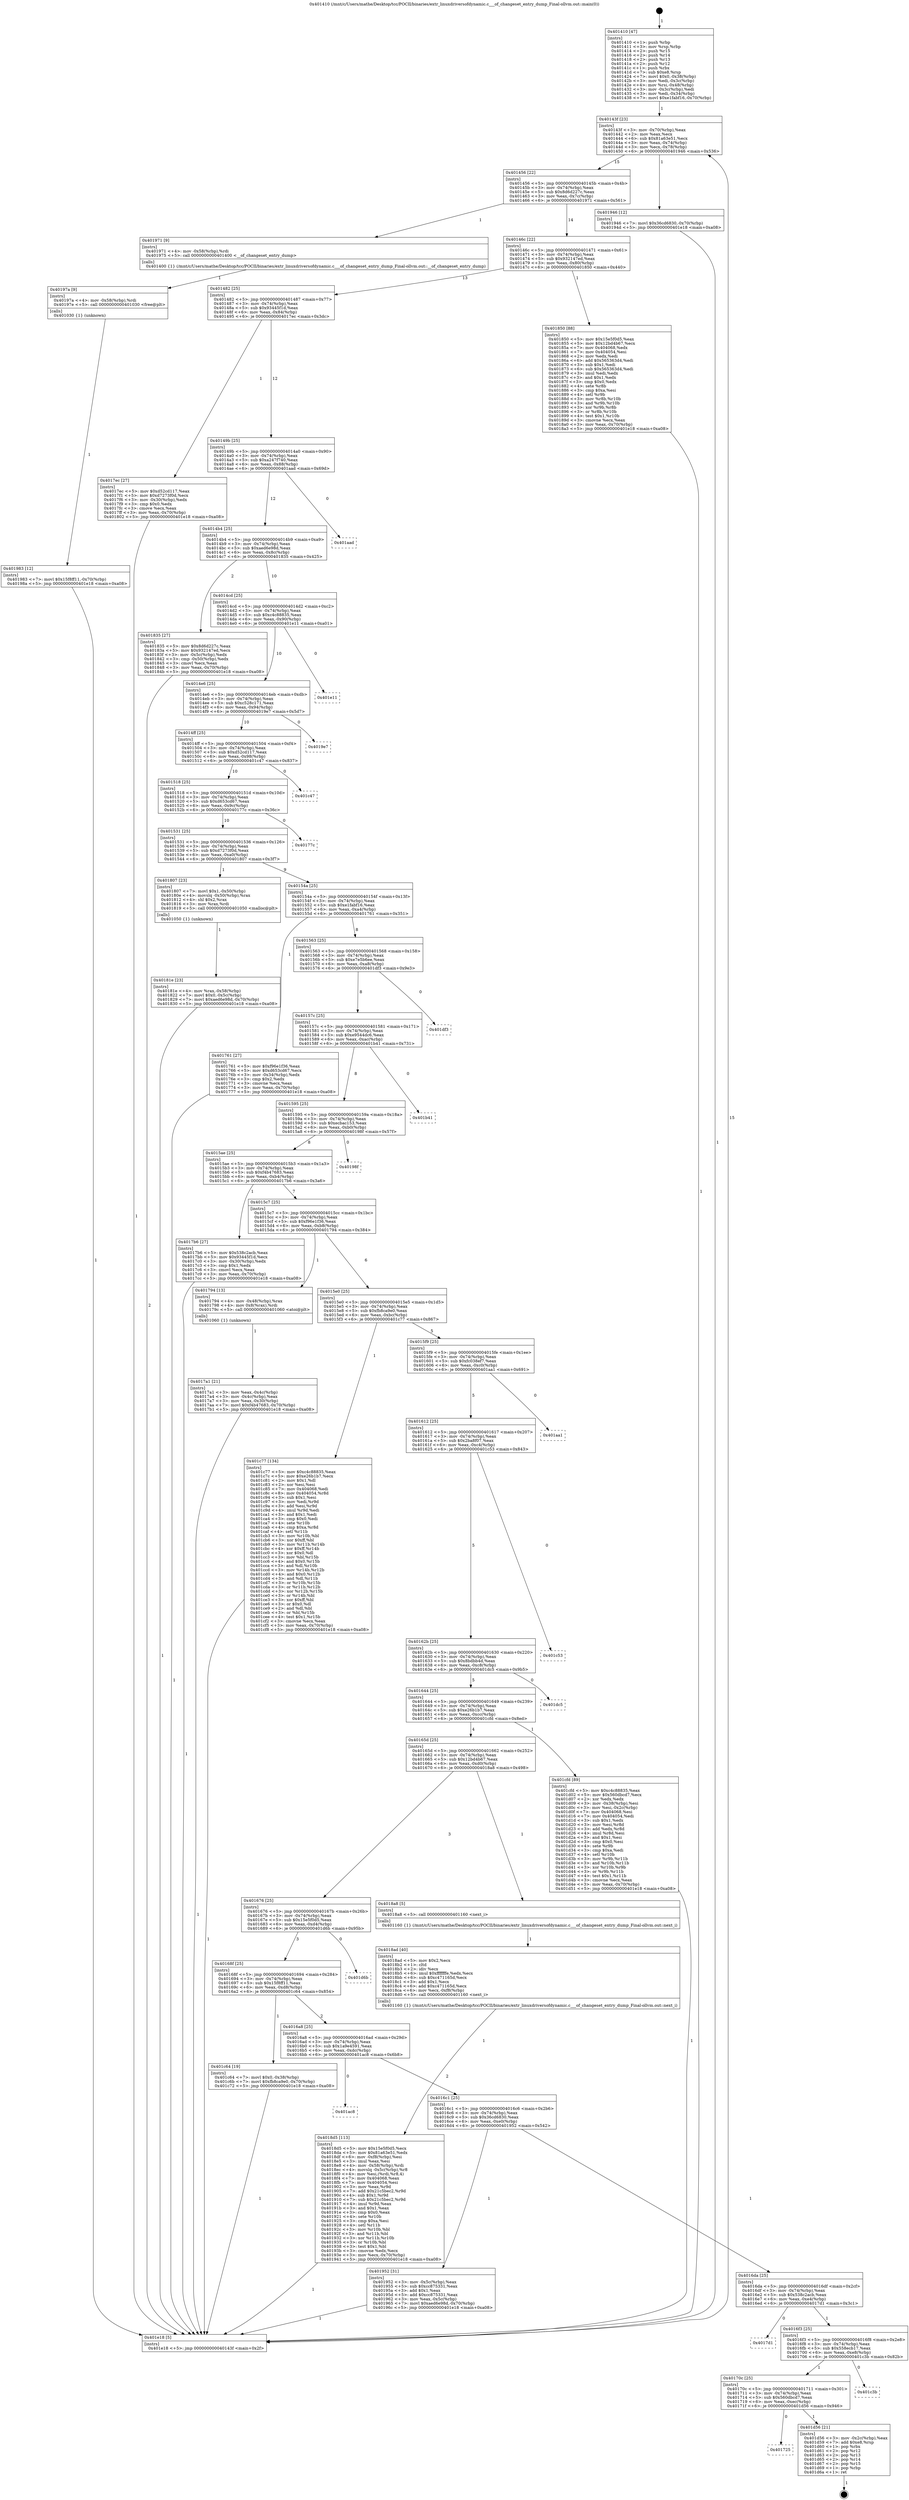 digraph "0x401410" {
  label = "0x401410 (/mnt/c/Users/mathe/Desktop/tcc/POCII/binaries/extr_linuxdriversofdynamic.c___of_changeset_entry_dump_Final-ollvm.out::main(0))"
  labelloc = "t"
  node[shape=record]

  Entry [label="",width=0.3,height=0.3,shape=circle,fillcolor=black,style=filled]
  "0x40143f" [label="{
     0x40143f [23]\l
     | [instrs]\l
     &nbsp;&nbsp;0x40143f \<+3\>: mov -0x70(%rbp),%eax\l
     &nbsp;&nbsp;0x401442 \<+2\>: mov %eax,%ecx\l
     &nbsp;&nbsp;0x401444 \<+6\>: sub $0x81a63e51,%ecx\l
     &nbsp;&nbsp;0x40144a \<+3\>: mov %eax,-0x74(%rbp)\l
     &nbsp;&nbsp;0x40144d \<+3\>: mov %ecx,-0x78(%rbp)\l
     &nbsp;&nbsp;0x401450 \<+6\>: je 0000000000401946 \<main+0x536\>\l
  }"]
  "0x401946" [label="{
     0x401946 [12]\l
     | [instrs]\l
     &nbsp;&nbsp;0x401946 \<+7\>: movl $0x36cd6830,-0x70(%rbp)\l
     &nbsp;&nbsp;0x40194d \<+5\>: jmp 0000000000401e18 \<main+0xa08\>\l
  }"]
  "0x401456" [label="{
     0x401456 [22]\l
     | [instrs]\l
     &nbsp;&nbsp;0x401456 \<+5\>: jmp 000000000040145b \<main+0x4b\>\l
     &nbsp;&nbsp;0x40145b \<+3\>: mov -0x74(%rbp),%eax\l
     &nbsp;&nbsp;0x40145e \<+5\>: sub $0x8d6d227c,%eax\l
     &nbsp;&nbsp;0x401463 \<+3\>: mov %eax,-0x7c(%rbp)\l
     &nbsp;&nbsp;0x401466 \<+6\>: je 0000000000401971 \<main+0x561\>\l
  }"]
  Exit [label="",width=0.3,height=0.3,shape=circle,fillcolor=black,style=filled,peripheries=2]
  "0x401971" [label="{
     0x401971 [9]\l
     | [instrs]\l
     &nbsp;&nbsp;0x401971 \<+4\>: mov -0x58(%rbp),%rdi\l
     &nbsp;&nbsp;0x401975 \<+5\>: call 0000000000401400 \<__of_changeset_entry_dump\>\l
     | [calls]\l
     &nbsp;&nbsp;0x401400 \{1\} (/mnt/c/Users/mathe/Desktop/tcc/POCII/binaries/extr_linuxdriversofdynamic.c___of_changeset_entry_dump_Final-ollvm.out::__of_changeset_entry_dump)\l
  }"]
  "0x40146c" [label="{
     0x40146c [22]\l
     | [instrs]\l
     &nbsp;&nbsp;0x40146c \<+5\>: jmp 0000000000401471 \<main+0x61\>\l
     &nbsp;&nbsp;0x401471 \<+3\>: mov -0x74(%rbp),%eax\l
     &nbsp;&nbsp;0x401474 \<+5\>: sub $0x932147ed,%eax\l
     &nbsp;&nbsp;0x401479 \<+3\>: mov %eax,-0x80(%rbp)\l
     &nbsp;&nbsp;0x40147c \<+6\>: je 0000000000401850 \<main+0x440\>\l
  }"]
  "0x401725" [label="{
     0x401725\l
  }", style=dashed]
  "0x401850" [label="{
     0x401850 [88]\l
     | [instrs]\l
     &nbsp;&nbsp;0x401850 \<+5\>: mov $0x15e5f0d5,%eax\l
     &nbsp;&nbsp;0x401855 \<+5\>: mov $0x12bd4b67,%ecx\l
     &nbsp;&nbsp;0x40185a \<+7\>: mov 0x404068,%edx\l
     &nbsp;&nbsp;0x401861 \<+7\>: mov 0x404054,%esi\l
     &nbsp;&nbsp;0x401868 \<+2\>: mov %edx,%edi\l
     &nbsp;&nbsp;0x40186a \<+6\>: add $0x565363d4,%edi\l
     &nbsp;&nbsp;0x401870 \<+3\>: sub $0x1,%edi\l
     &nbsp;&nbsp;0x401873 \<+6\>: sub $0x565363d4,%edi\l
     &nbsp;&nbsp;0x401879 \<+3\>: imul %edi,%edx\l
     &nbsp;&nbsp;0x40187c \<+3\>: and $0x1,%edx\l
     &nbsp;&nbsp;0x40187f \<+3\>: cmp $0x0,%edx\l
     &nbsp;&nbsp;0x401882 \<+4\>: sete %r8b\l
     &nbsp;&nbsp;0x401886 \<+3\>: cmp $0xa,%esi\l
     &nbsp;&nbsp;0x401889 \<+4\>: setl %r9b\l
     &nbsp;&nbsp;0x40188d \<+3\>: mov %r8b,%r10b\l
     &nbsp;&nbsp;0x401890 \<+3\>: and %r9b,%r10b\l
     &nbsp;&nbsp;0x401893 \<+3\>: xor %r9b,%r8b\l
     &nbsp;&nbsp;0x401896 \<+3\>: or %r8b,%r10b\l
     &nbsp;&nbsp;0x401899 \<+4\>: test $0x1,%r10b\l
     &nbsp;&nbsp;0x40189d \<+3\>: cmovne %ecx,%eax\l
     &nbsp;&nbsp;0x4018a0 \<+3\>: mov %eax,-0x70(%rbp)\l
     &nbsp;&nbsp;0x4018a3 \<+5\>: jmp 0000000000401e18 \<main+0xa08\>\l
  }"]
  "0x401482" [label="{
     0x401482 [25]\l
     | [instrs]\l
     &nbsp;&nbsp;0x401482 \<+5\>: jmp 0000000000401487 \<main+0x77\>\l
     &nbsp;&nbsp;0x401487 \<+3\>: mov -0x74(%rbp),%eax\l
     &nbsp;&nbsp;0x40148a \<+5\>: sub $0x93445f1d,%eax\l
     &nbsp;&nbsp;0x40148f \<+6\>: mov %eax,-0x84(%rbp)\l
     &nbsp;&nbsp;0x401495 \<+6\>: je 00000000004017ec \<main+0x3dc\>\l
  }"]
  "0x401d56" [label="{
     0x401d56 [21]\l
     | [instrs]\l
     &nbsp;&nbsp;0x401d56 \<+3\>: mov -0x2c(%rbp),%eax\l
     &nbsp;&nbsp;0x401d59 \<+7\>: add $0xe8,%rsp\l
     &nbsp;&nbsp;0x401d60 \<+1\>: pop %rbx\l
     &nbsp;&nbsp;0x401d61 \<+2\>: pop %r12\l
     &nbsp;&nbsp;0x401d63 \<+2\>: pop %r13\l
     &nbsp;&nbsp;0x401d65 \<+2\>: pop %r14\l
     &nbsp;&nbsp;0x401d67 \<+2\>: pop %r15\l
     &nbsp;&nbsp;0x401d69 \<+1\>: pop %rbp\l
     &nbsp;&nbsp;0x401d6a \<+1\>: ret\l
  }"]
  "0x4017ec" [label="{
     0x4017ec [27]\l
     | [instrs]\l
     &nbsp;&nbsp;0x4017ec \<+5\>: mov $0xd52cd117,%eax\l
     &nbsp;&nbsp;0x4017f1 \<+5\>: mov $0xd7273f0d,%ecx\l
     &nbsp;&nbsp;0x4017f6 \<+3\>: mov -0x30(%rbp),%edx\l
     &nbsp;&nbsp;0x4017f9 \<+3\>: cmp $0x0,%edx\l
     &nbsp;&nbsp;0x4017fc \<+3\>: cmove %ecx,%eax\l
     &nbsp;&nbsp;0x4017ff \<+3\>: mov %eax,-0x70(%rbp)\l
     &nbsp;&nbsp;0x401802 \<+5\>: jmp 0000000000401e18 \<main+0xa08\>\l
  }"]
  "0x40149b" [label="{
     0x40149b [25]\l
     | [instrs]\l
     &nbsp;&nbsp;0x40149b \<+5\>: jmp 00000000004014a0 \<main+0x90\>\l
     &nbsp;&nbsp;0x4014a0 \<+3\>: mov -0x74(%rbp),%eax\l
     &nbsp;&nbsp;0x4014a3 \<+5\>: sub $0xa247f740,%eax\l
     &nbsp;&nbsp;0x4014a8 \<+6\>: mov %eax,-0x88(%rbp)\l
     &nbsp;&nbsp;0x4014ae \<+6\>: je 0000000000401aad \<main+0x69d\>\l
  }"]
  "0x40170c" [label="{
     0x40170c [25]\l
     | [instrs]\l
     &nbsp;&nbsp;0x40170c \<+5\>: jmp 0000000000401711 \<main+0x301\>\l
     &nbsp;&nbsp;0x401711 \<+3\>: mov -0x74(%rbp),%eax\l
     &nbsp;&nbsp;0x401714 \<+5\>: sub $0x560dbcd7,%eax\l
     &nbsp;&nbsp;0x401719 \<+6\>: mov %eax,-0xec(%rbp)\l
     &nbsp;&nbsp;0x40171f \<+6\>: je 0000000000401d56 \<main+0x946\>\l
  }"]
  "0x401aad" [label="{
     0x401aad\l
  }", style=dashed]
  "0x4014b4" [label="{
     0x4014b4 [25]\l
     | [instrs]\l
     &nbsp;&nbsp;0x4014b4 \<+5\>: jmp 00000000004014b9 \<main+0xa9\>\l
     &nbsp;&nbsp;0x4014b9 \<+3\>: mov -0x74(%rbp),%eax\l
     &nbsp;&nbsp;0x4014bc \<+5\>: sub $0xaed6e98d,%eax\l
     &nbsp;&nbsp;0x4014c1 \<+6\>: mov %eax,-0x8c(%rbp)\l
     &nbsp;&nbsp;0x4014c7 \<+6\>: je 0000000000401835 \<main+0x425\>\l
  }"]
  "0x401c3b" [label="{
     0x401c3b\l
  }", style=dashed]
  "0x401835" [label="{
     0x401835 [27]\l
     | [instrs]\l
     &nbsp;&nbsp;0x401835 \<+5\>: mov $0x8d6d227c,%eax\l
     &nbsp;&nbsp;0x40183a \<+5\>: mov $0x932147ed,%ecx\l
     &nbsp;&nbsp;0x40183f \<+3\>: mov -0x5c(%rbp),%edx\l
     &nbsp;&nbsp;0x401842 \<+3\>: cmp -0x50(%rbp),%edx\l
     &nbsp;&nbsp;0x401845 \<+3\>: cmovl %ecx,%eax\l
     &nbsp;&nbsp;0x401848 \<+3\>: mov %eax,-0x70(%rbp)\l
     &nbsp;&nbsp;0x40184b \<+5\>: jmp 0000000000401e18 \<main+0xa08\>\l
  }"]
  "0x4014cd" [label="{
     0x4014cd [25]\l
     | [instrs]\l
     &nbsp;&nbsp;0x4014cd \<+5\>: jmp 00000000004014d2 \<main+0xc2\>\l
     &nbsp;&nbsp;0x4014d2 \<+3\>: mov -0x74(%rbp),%eax\l
     &nbsp;&nbsp;0x4014d5 \<+5\>: sub $0xc4c88835,%eax\l
     &nbsp;&nbsp;0x4014da \<+6\>: mov %eax,-0x90(%rbp)\l
     &nbsp;&nbsp;0x4014e0 \<+6\>: je 0000000000401e11 \<main+0xa01\>\l
  }"]
  "0x4016f3" [label="{
     0x4016f3 [25]\l
     | [instrs]\l
     &nbsp;&nbsp;0x4016f3 \<+5\>: jmp 00000000004016f8 \<main+0x2e8\>\l
     &nbsp;&nbsp;0x4016f8 \<+3\>: mov -0x74(%rbp),%eax\l
     &nbsp;&nbsp;0x4016fb \<+5\>: sub $0x558ecb17,%eax\l
     &nbsp;&nbsp;0x401700 \<+6\>: mov %eax,-0xe8(%rbp)\l
     &nbsp;&nbsp;0x401706 \<+6\>: je 0000000000401c3b \<main+0x82b\>\l
  }"]
  "0x401e11" [label="{
     0x401e11\l
  }", style=dashed]
  "0x4014e6" [label="{
     0x4014e6 [25]\l
     | [instrs]\l
     &nbsp;&nbsp;0x4014e6 \<+5\>: jmp 00000000004014eb \<main+0xdb\>\l
     &nbsp;&nbsp;0x4014eb \<+3\>: mov -0x74(%rbp),%eax\l
     &nbsp;&nbsp;0x4014ee \<+5\>: sub $0xc528c171,%eax\l
     &nbsp;&nbsp;0x4014f3 \<+6\>: mov %eax,-0x94(%rbp)\l
     &nbsp;&nbsp;0x4014f9 \<+6\>: je 00000000004019e7 \<main+0x5d7\>\l
  }"]
  "0x4017d1" [label="{
     0x4017d1\l
  }", style=dashed]
  "0x4019e7" [label="{
     0x4019e7\l
  }", style=dashed]
  "0x4014ff" [label="{
     0x4014ff [25]\l
     | [instrs]\l
     &nbsp;&nbsp;0x4014ff \<+5\>: jmp 0000000000401504 \<main+0xf4\>\l
     &nbsp;&nbsp;0x401504 \<+3\>: mov -0x74(%rbp),%eax\l
     &nbsp;&nbsp;0x401507 \<+5\>: sub $0xd52cd117,%eax\l
     &nbsp;&nbsp;0x40150c \<+6\>: mov %eax,-0x98(%rbp)\l
     &nbsp;&nbsp;0x401512 \<+6\>: je 0000000000401c47 \<main+0x837\>\l
  }"]
  "0x401983" [label="{
     0x401983 [12]\l
     | [instrs]\l
     &nbsp;&nbsp;0x401983 \<+7\>: movl $0x15f8ff11,-0x70(%rbp)\l
     &nbsp;&nbsp;0x40198a \<+5\>: jmp 0000000000401e18 \<main+0xa08\>\l
  }"]
  "0x401c47" [label="{
     0x401c47\l
  }", style=dashed]
  "0x401518" [label="{
     0x401518 [25]\l
     | [instrs]\l
     &nbsp;&nbsp;0x401518 \<+5\>: jmp 000000000040151d \<main+0x10d\>\l
     &nbsp;&nbsp;0x40151d \<+3\>: mov -0x74(%rbp),%eax\l
     &nbsp;&nbsp;0x401520 \<+5\>: sub $0xd653cd67,%eax\l
     &nbsp;&nbsp;0x401525 \<+6\>: mov %eax,-0x9c(%rbp)\l
     &nbsp;&nbsp;0x40152b \<+6\>: je 000000000040177c \<main+0x36c\>\l
  }"]
  "0x40197a" [label="{
     0x40197a [9]\l
     | [instrs]\l
     &nbsp;&nbsp;0x40197a \<+4\>: mov -0x58(%rbp),%rdi\l
     &nbsp;&nbsp;0x40197e \<+5\>: call 0000000000401030 \<free@plt\>\l
     | [calls]\l
     &nbsp;&nbsp;0x401030 \{1\} (unknown)\l
  }"]
  "0x40177c" [label="{
     0x40177c\l
  }", style=dashed]
  "0x401531" [label="{
     0x401531 [25]\l
     | [instrs]\l
     &nbsp;&nbsp;0x401531 \<+5\>: jmp 0000000000401536 \<main+0x126\>\l
     &nbsp;&nbsp;0x401536 \<+3\>: mov -0x74(%rbp),%eax\l
     &nbsp;&nbsp;0x401539 \<+5\>: sub $0xd7273f0d,%eax\l
     &nbsp;&nbsp;0x40153e \<+6\>: mov %eax,-0xa0(%rbp)\l
     &nbsp;&nbsp;0x401544 \<+6\>: je 0000000000401807 \<main+0x3f7\>\l
  }"]
  "0x4016da" [label="{
     0x4016da [25]\l
     | [instrs]\l
     &nbsp;&nbsp;0x4016da \<+5\>: jmp 00000000004016df \<main+0x2cf\>\l
     &nbsp;&nbsp;0x4016df \<+3\>: mov -0x74(%rbp),%eax\l
     &nbsp;&nbsp;0x4016e2 \<+5\>: sub $0x538c2acb,%eax\l
     &nbsp;&nbsp;0x4016e7 \<+6\>: mov %eax,-0xe4(%rbp)\l
     &nbsp;&nbsp;0x4016ed \<+6\>: je 00000000004017d1 \<main+0x3c1\>\l
  }"]
  "0x401807" [label="{
     0x401807 [23]\l
     | [instrs]\l
     &nbsp;&nbsp;0x401807 \<+7\>: movl $0x1,-0x50(%rbp)\l
     &nbsp;&nbsp;0x40180e \<+4\>: movslq -0x50(%rbp),%rax\l
     &nbsp;&nbsp;0x401812 \<+4\>: shl $0x2,%rax\l
     &nbsp;&nbsp;0x401816 \<+3\>: mov %rax,%rdi\l
     &nbsp;&nbsp;0x401819 \<+5\>: call 0000000000401050 \<malloc@plt\>\l
     | [calls]\l
     &nbsp;&nbsp;0x401050 \{1\} (unknown)\l
  }"]
  "0x40154a" [label="{
     0x40154a [25]\l
     | [instrs]\l
     &nbsp;&nbsp;0x40154a \<+5\>: jmp 000000000040154f \<main+0x13f\>\l
     &nbsp;&nbsp;0x40154f \<+3\>: mov -0x74(%rbp),%eax\l
     &nbsp;&nbsp;0x401552 \<+5\>: sub $0xe1fabf16,%eax\l
     &nbsp;&nbsp;0x401557 \<+6\>: mov %eax,-0xa4(%rbp)\l
     &nbsp;&nbsp;0x40155d \<+6\>: je 0000000000401761 \<main+0x351\>\l
  }"]
  "0x401952" [label="{
     0x401952 [31]\l
     | [instrs]\l
     &nbsp;&nbsp;0x401952 \<+3\>: mov -0x5c(%rbp),%eax\l
     &nbsp;&nbsp;0x401955 \<+5\>: sub $0xcc875331,%eax\l
     &nbsp;&nbsp;0x40195a \<+3\>: add $0x1,%eax\l
     &nbsp;&nbsp;0x40195d \<+5\>: add $0xcc875331,%eax\l
     &nbsp;&nbsp;0x401962 \<+3\>: mov %eax,-0x5c(%rbp)\l
     &nbsp;&nbsp;0x401965 \<+7\>: movl $0xaed6e98d,-0x70(%rbp)\l
     &nbsp;&nbsp;0x40196c \<+5\>: jmp 0000000000401e18 \<main+0xa08\>\l
  }"]
  "0x401761" [label="{
     0x401761 [27]\l
     | [instrs]\l
     &nbsp;&nbsp;0x401761 \<+5\>: mov $0xf96e1f36,%eax\l
     &nbsp;&nbsp;0x401766 \<+5\>: mov $0xd653cd67,%ecx\l
     &nbsp;&nbsp;0x40176b \<+3\>: mov -0x34(%rbp),%edx\l
     &nbsp;&nbsp;0x40176e \<+3\>: cmp $0x2,%edx\l
     &nbsp;&nbsp;0x401771 \<+3\>: cmovne %ecx,%eax\l
     &nbsp;&nbsp;0x401774 \<+3\>: mov %eax,-0x70(%rbp)\l
     &nbsp;&nbsp;0x401777 \<+5\>: jmp 0000000000401e18 \<main+0xa08\>\l
  }"]
  "0x401563" [label="{
     0x401563 [25]\l
     | [instrs]\l
     &nbsp;&nbsp;0x401563 \<+5\>: jmp 0000000000401568 \<main+0x158\>\l
     &nbsp;&nbsp;0x401568 \<+3\>: mov -0x74(%rbp),%eax\l
     &nbsp;&nbsp;0x40156b \<+5\>: sub $0xe7e5b6ee,%eax\l
     &nbsp;&nbsp;0x401570 \<+6\>: mov %eax,-0xa8(%rbp)\l
     &nbsp;&nbsp;0x401576 \<+6\>: je 0000000000401df3 \<main+0x9e3\>\l
  }"]
  "0x401e18" [label="{
     0x401e18 [5]\l
     | [instrs]\l
     &nbsp;&nbsp;0x401e18 \<+5\>: jmp 000000000040143f \<main+0x2f\>\l
  }"]
  "0x401410" [label="{
     0x401410 [47]\l
     | [instrs]\l
     &nbsp;&nbsp;0x401410 \<+1\>: push %rbp\l
     &nbsp;&nbsp;0x401411 \<+3\>: mov %rsp,%rbp\l
     &nbsp;&nbsp;0x401414 \<+2\>: push %r15\l
     &nbsp;&nbsp;0x401416 \<+2\>: push %r14\l
     &nbsp;&nbsp;0x401418 \<+2\>: push %r13\l
     &nbsp;&nbsp;0x40141a \<+2\>: push %r12\l
     &nbsp;&nbsp;0x40141c \<+1\>: push %rbx\l
     &nbsp;&nbsp;0x40141d \<+7\>: sub $0xe8,%rsp\l
     &nbsp;&nbsp;0x401424 \<+7\>: movl $0x0,-0x38(%rbp)\l
     &nbsp;&nbsp;0x40142b \<+3\>: mov %edi,-0x3c(%rbp)\l
     &nbsp;&nbsp;0x40142e \<+4\>: mov %rsi,-0x48(%rbp)\l
     &nbsp;&nbsp;0x401432 \<+3\>: mov -0x3c(%rbp),%edi\l
     &nbsp;&nbsp;0x401435 \<+3\>: mov %edi,-0x34(%rbp)\l
     &nbsp;&nbsp;0x401438 \<+7\>: movl $0xe1fabf16,-0x70(%rbp)\l
  }"]
  "0x4016c1" [label="{
     0x4016c1 [25]\l
     | [instrs]\l
     &nbsp;&nbsp;0x4016c1 \<+5\>: jmp 00000000004016c6 \<main+0x2b6\>\l
     &nbsp;&nbsp;0x4016c6 \<+3\>: mov -0x74(%rbp),%eax\l
     &nbsp;&nbsp;0x4016c9 \<+5\>: sub $0x36cd6830,%eax\l
     &nbsp;&nbsp;0x4016ce \<+6\>: mov %eax,-0xe0(%rbp)\l
     &nbsp;&nbsp;0x4016d4 \<+6\>: je 0000000000401952 \<main+0x542\>\l
  }"]
  "0x401df3" [label="{
     0x401df3\l
  }", style=dashed]
  "0x40157c" [label="{
     0x40157c [25]\l
     | [instrs]\l
     &nbsp;&nbsp;0x40157c \<+5\>: jmp 0000000000401581 \<main+0x171\>\l
     &nbsp;&nbsp;0x401581 \<+3\>: mov -0x74(%rbp),%eax\l
     &nbsp;&nbsp;0x401584 \<+5\>: sub $0xe9544dc6,%eax\l
     &nbsp;&nbsp;0x401589 \<+6\>: mov %eax,-0xac(%rbp)\l
     &nbsp;&nbsp;0x40158f \<+6\>: je 0000000000401b41 \<main+0x731\>\l
  }"]
  "0x401ac8" [label="{
     0x401ac8\l
  }", style=dashed]
  "0x401b41" [label="{
     0x401b41\l
  }", style=dashed]
  "0x401595" [label="{
     0x401595 [25]\l
     | [instrs]\l
     &nbsp;&nbsp;0x401595 \<+5\>: jmp 000000000040159a \<main+0x18a\>\l
     &nbsp;&nbsp;0x40159a \<+3\>: mov -0x74(%rbp),%eax\l
     &nbsp;&nbsp;0x40159d \<+5\>: sub $0xecbac153,%eax\l
     &nbsp;&nbsp;0x4015a2 \<+6\>: mov %eax,-0xb0(%rbp)\l
     &nbsp;&nbsp;0x4015a8 \<+6\>: je 000000000040198f \<main+0x57f\>\l
  }"]
  "0x4016a8" [label="{
     0x4016a8 [25]\l
     | [instrs]\l
     &nbsp;&nbsp;0x4016a8 \<+5\>: jmp 00000000004016ad \<main+0x29d\>\l
     &nbsp;&nbsp;0x4016ad \<+3\>: mov -0x74(%rbp),%eax\l
     &nbsp;&nbsp;0x4016b0 \<+5\>: sub $0x1a9e4591,%eax\l
     &nbsp;&nbsp;0x4016b5 \<+6\>: mov %eax,-0xdc(%rbp)\l
     &nbsp;&nbsp;0x4016bb \<+6\>: je 0000000000401ac8 \<main+0x6b8\>\l
  }"]
  "0x40198f" [label="{
     0x40198f\l
  }", style=dashed]
  "0x4015ae" [label="{
     0x4015ae [25]\l
     | [instrs]\l
     &nbsp;&nbsp;0x4015ae \<+5\>: jmp 00000000004015b3 \<main+0x1a3\>\l
     &nbsp;&nbsp;0x4015b3 \<+3\>: mov -0x74(%rbp),%eax\l
     &nbsp;&nbsp;0x4015b6 \<+5\>: sub $0xf4b47683,%eax\l
     &nbsp;&nbsp;0x4015bb \<+6\>: mov %eax,-0xb4(%rbp)\l
     &nbsp;&nbsp;0x4015c1 \<+6\>: je 00000000004017b6 \<main+0x3a6\>\l
  }"]
  "0x401c64" [label="{
     0x401c64 [19]\l
     | [instrs]\l
     &nbsp;&nbsp;0x401c64 \<+7\>: movl $0x0,-0x38(%rbp)\l
     &nbsp;&nbsp;0x401c6b \<+7\>: movl $0xfb8ca9e0,-0x70(%rbp)\l
     &nbsp;&nbsp;0x401c72 \<+5\>: jmp 0000000000401e18 \<main+0xa08\>\l
  }"]
  "0x4017b6" [label="{
     0x4017b6 [27]\l
     | [instrs]\l
     &nbsp;&nbsp;0x4017b6 \<+5\>: mov $0x538c2acb,%eax\l
     &nbsp;&nbsp;0x4017bb \<+5\>: mov $0x93445f1d,%ecx\l
     &nbsp;&nbsp;0x4017c0 \<+3\>: mov -0x30(%rbp),%edx\l
     &nbsp;&nbsp;0x4017c3 \<+3\>: cmp $0x1,%edx\l
     &nbsp;&nbsp;0x4017c6 \<+3\>: cmovl %ecx,%eax\l
     &nbsp;&nbsp;0x4017c9 \<+3\>: mov %eax,-0x70(%rbp)\l
     &nbsp;&nbsp;0x4017cc \<+5\>: jmp 0000000000401e18 \<main+0xa08\>\l
  }"]
  "0x4015c7" [label="{
     0x4015c7 [25]\l
     | [instrs]\l
     &nbsp;&nbsp;0x4015c7 \<+5\>: jmp 00000000004015cc \<main+0x1bc\>\l
     &nbsp;&nbsp;0x4015cc \<+3\>: mov -0x74(%rbp),%eax\l
     &nbsp;&nbsp;0x4015cf \<+5\>: sub $0xf96e1f36,%eax\l
     &nbsp;&nbsp;0x4015d4 \<+6\>: mov %eax,-0xb8(%rbp)\l
     &nbsp;&nbsp;0x4015da \<+6\>: je 0000000000401794 \<main+0x384\>\l
  }"]
  "0x40168f" [label="{
     0x40168f [25]\l
     | [instrs]\l
     &nbsp;&nbsp;0x40168f \<+5\>: jmp 0000000000401694 \<main+0x284\>\l
     &nbsp;&nbsp;0x401694 \<+3\>: mov -0x74(%rbp),%eax\l
     &nbsp;&nbsp;0x401697 \<+5\>: sub $0x15f8ff11,%eax\l
     &nbsp;&nbsp;0x40169c \<+6\>: mov %eax,-0xd8(%rbp)\l
     &nbsp;&nbsp;0x4016a2 \<+6\>: je 0000000000401c64 \<main+0x854\>\l
  }"]
  "0x401794" [label="{
     0x401794 [13]\l
     | [instrs]\l
     &nbsp;&nbsp;0x401794 \<+4\>: mov -0x48(%rbp),%rax\l
     &nbsp;&nbsp;0x401798 \<+4\>: mov 0x8(%rax),%rdi\l
     &nbsp;&nbsp;0x40179c \<+5\>: call 0000000000401060 \<atoi@plt\>\l
     | [calls]\l
     &nbsp;&nbsp;0x401060 \{1\} (unknown)\l
  }"]
  "0x4015e0" [label="{
     0x4015e0 [25]\l
     | [instrs]\l
     &nbsp;&nbsp;0x4015e0 \<+5\>: jmp 00000000004015e5 \<main+0x1d5\>\l
     &nbsp;&nbsp;0x4015e5 \<+3\>: mov -0x74(%rbp),%eax\l
     &nbsp;&nbsp;0x4015e8 \<+5\>: sub $0xfb8ca9e0,%eax\l
     &nbsp;&nbsp;0x4015ed \<+6\>: mov %eax,-0xbc(%rbp)\l
     &nbsp;&nbsp;0x4015f3 \<+6\>: je 0000000000401c77 \<main+0x867\>\l
  }"]
  "0x4017a1" [label="{
     0x4017a1 [21]\l
     | [instrs]\l
     &nbsp;&nbsp;0x4017a1 \<+3\>: mov %eax,-0x4c(%rbp)\l
     &nbsp;&nbsp;0x4017a4 \<+3\>: mov -0x4c(%rbp),%eax\l
     &nbsp;&nbsp;0x4017a7 \<+3\>: mov %eax,-0x30(%rbp)\l
     &nbsp;&nbsp;0x4017aa \<+7\>: movl $0xf4b47683,-0x70(%rbp)\l
     &nbsp;&nbsp;0x4017b1 \<+5\>: jmp 0000000000401e18 \<main+0xa08\>\l
  }"]
  "0x40181e" [label="{
     0x40181e [23]\l
     | [instrs]\l
     &nbsp;&nbsp;0x40181e \<+4\>: mov %rax,-0x58(%rbp)\l
     &nbsp;&nbsp;0x401822 \<+7\>: movl $0x0,-0x5c(%rbp)\l
     &nbsp;&nbsp;0x401829 \<+7\>: movl $0xaed6e98d,-0x70(%rbp)\l
     &nbsp;&nbsp;0x401830 \<+5\>: jmp 0000000000401e18 \<main+0xa08\>\l
  }"]
  "0x401d6b" [label="{
     0x401d6b\l
  }", style=dashed]
  "0x401c77" [label="{
     0x401c77 [134]\l
     | [instrs]\l
     &nbsp;&nbsp;0x401c77 \<+5\>: mov $0xc4c88835,%eax\l
     &nbsp;&nbsp;0x401c7c \<+5\>: mov $0xe26b1b7,%ecx\l
     &nbsp;&nbsp;0x401c81 \<+2\>: mov $0x1,%dl\l
     &nbsp;&nbsp;0x401c83 \<+2\>: xor %esi,%esi\l
     &nbsp;&nbsp;0x401c85 \<+7\>: mov 0x404068,%edi\l
     &nbsp;&nbsp;0x401c8c \<+8\>: mov 0x404054,%r8d\l
     &nbsp;&nbsp;0x401c94 \<+3\>: sub $0x1,%esi\l
     &nbsp;&nbsp;0x401c97 \<+3\>: mov %edi,%r9d\l
     &nbsp;&nbsp;0x401c9a \<+3\>: add %esi,%r9d\l
     &nbsp;&nbsp;0x401c9d \<+4\>: imul %r9d,%edi\l
     &nbsp;&nbsp;0x401ca1 \<+3\>: and $0x1,%edi\l
     &nbsp;&nbsp;0x401ca4 \<+3\>: cmp $0x0,%edi\l
     &nbsp;&nbsp;0x401ca7 \<+4\>: sete %r10b\l
     &nbsp;&nbsp;0x401cab \<+4\>: cmp $0xa,%r8d\l
     &nbsp;&nbsp;0x401caf \<+4\>: setl %r11b\l
     &nbsp;&nbsp;0x401cb3 \<+3\>: mov %r10b,%bl\l
     &nbsp;&nbsp;0x401cb6 \<+3\>: xor $0xff,%bl\l
     &nbsp;&nbsp;0x401cb9 \<+3\>: mov %r11b,%r14b\l
     &nbsp;&nbsp;0x401cbc \<+4\>: xor $0xff,%r14b\l
     &nbsp;&nbsp;0x401cc0 \<+3\>: xor $0x0,%dl\l
     &nbsp;&nbsp;0x401cc3 \<+3\>: mov %bl,%r15b\l
     &nbsp;&nbsp;0x401cc6 \<+4\>: and $0x0,%r15b\l
     &nbsp;&nbsp;0x401cca \<+3\>: and %dl,%r10b\l
     &nbsp;&nbsp;0x401ccd \<+3\>: mov %r14b,%r12b\l
     &nbsp;&nbsp;0x401cd0 \<+4\>: and $0x0,%r12b\l
     &nbsp;&nbsp;0x401cd4 \<+3\>: and %dl,%r11b\l
     &nbsp;&nbsp;0x401cd7 \<+3\>: or %r10b,%r15b\l
     &nbsp;&nbsp;0x401cda \<+3\>: or %r11b,%r12b\l
     &nbsp;&nbsp;0x401cdd \<+3\>: xor %r12b,%r15b\l
     &nbsp;&nbsp;0x401ce0 \<+3\>: or %r14b,%bl\l
     &nbsp;&nbsp;0x401ce3 \<+3\>: xor $0xff,%bl\l
     &nbsp;&nbsp;0x401ce6 \<+3\>: or $0x0,%dl\l
     &nbsp;&nbsp;0x401ce9 \<+2\>: and %dl,%bl\l
     &nbsp;&nbsp;0x401ceb \<+3\>: or %bl,%r15b\l
     &nbsp;&nbsp;0x401cee \<+4\>: test $0x1,%r15b\l
     &nbsp;&nbsp;0x401cf2 \<+3\>: cmovne %ecx,%eax\l
     &nbsp;&nbsp;0x401cf5 \<+3\>: mov %eax,-0x70(%rbp)\l
     &nbsp;&nbsp;0x401cf8 \<+5\>: jmp 0000000000401e18 \<main+0xa08\>\l
  }"]
  "0x4015f9" [label="{
     0x4015f9 [25]\l
     | [instrs]\l
     &nbsp;&nbsp;0x4015f9 \<+5\>: jmp 00000000004015fe \<main+0x1ee\>\l
     &nbsp;&nbsp;0x4015fe \<+3\>: mov -0x74(%rbp),%eax\l
     &nbsp;&nbsp;0x401601 \<+5\>: sub $0xfc038ef7,%eax\l
     &nbsp;&nbsp;0x401606 \<+6\>: mov %eax,-0xc0(%rbp)\l
     &nbsp;&nbsp;0x40160c \<+6\>: je 0000000000401aa1 \<main+0x691\>\l
  }"]
  "0x4018d5" [label="{
     0x4018d5 [113]\l
     | [instrs]\l
     &nbsp;&nbsp;0x4018d5 \<+5\>: mov $0x15e5f0d5,%ecx\l
     &nbsp;&nbsp;0x4018da \<+5\>: mov $0x81a63e51,%edx\l
     &nbsp;&nbsp;0x4018df \<+6\>: mov -0xf8(%rbp),%esi\l
     &nbsp;&nbsp;0x4018e5 \<+3\>: imul %eax,%esi\l
     &nbsp;&nbsp;0x4018e8 \<+4\>: mov -0x58(%rbp),%rdi\l
     &nbsp;&nbsp;0x4018ec \<+4\>: movslq -0x5c(%rbp),%r8\l
     &nbsp;&nbsp;0x4018f0 \<+4\>: mov %esi,(%rdi,%r8,4)\l
     &nbsp;&nbsp;0x4018f4 \<+7\>: mov 0x404068,%eax\l
     &nbsp;&nbsp;0x4018fb \<+7\>: mov 0x404054,%esi\l
     &nbsp;&nbsp;0x401902 \<+3\>: mov %eax,%r9d\l
     &nbsp;&nbsp;0x401905 \<+7\>: add $0x21c5bec2,%r9d\l
     &nbsp;&nbsp;0x40190c \<+4\>: sub $0x1,%r9d\l
     &nbsp;&nbsp;0x401910 \<+7\>: sub $0x21c5bec2,%r9d\l
     &nbsp;&nbsp;0x401917 \<+4\>: imul %r9d,%eax\l
     &nbsp;&nbsp;0x40191b \<+3\>: and $0x1,%eax\l
     &nbsp;&nbsp;0x40191e \<+3\>: cmp $0x0,%eax\l
     &nbsp;&nbsp;0x401921 \<+4\>: sete %r10b\l
     &nbsp;&nbsp;0x401925 \<+3\>: cmp $0xa,%esi\l
     &nbsp;&nbsp;0x401928 \<+4\>: setl %r11b\l
     &nbsp;&nbsp;0x40192c \<+3\>: mov %r10b,%bl\l
     &nbsp;&nbsp;0x40192f \<+3\>: and %r11b,%bl\l
     &nbsp;&nbsp;0x401932 \<+3\>: xor %r11b,%r10b\l
     &nbsp;&nbsp;0x401935 \<+3\>: or %r10b,%bl\l
     &nbsp;&nbsp;0x401938 \<+3\>: test $0x1,%bl\l
     &nbsp;&nbsp;0x40193b \<+3\>: cmovne %edx,%ecx\l
     &nbsp;&nbsp;0x40193e \<+3\>: mov %ecx,-0x70(%rbp)\l
     &nbsp;&nbsp;0x401941 \<+5\>: jmp 0000000000401e18 \<main+0xa08\>\l
  }"]
  "0x401aa1" [label="{
     0x401aa1\l
  }", style=dashed]
  "0x401612" [label="{
     0x401612 [25]\l
     | [instrs]\l
     &nbsp;&nbsp;0x401612 \<+5\>: jmp 0000000000401617 \<main+0x207\>\l
     &nbsp;&nbsp;0x401617 \<+3\>: mov -0x74(%rbp),%eax\l
     &nbsp;&nbsp;0x40161a \<+5\>: sub $0x2ba8f07,%eax\l
     &nbsp;&nbsp;0x40161f \<+6\>: mov %eax,-0xc4(%rbp)\l
     &nbsp;&nbsp;0x401625 \<+6\>: je 0000000000401c53 \<main+0x843\>\l
  }"]
  "0x4018ad" [label="{
     0x4018ad [40]\l
     | [instrs]\l
     &nbsp;&nbsp;0x4018ad \<+5\>: mov $0x2,%ecx\l
     &nbsp;&nbsp;0x4018b2 \<+1\>: cltd\l
     &nbsp;&nbsp;0x4018b3 \<+2\>: idiv %ecx\l
     &nbsp;&nbsp;0x4018b5 \<+6\>: imul $0xfffffffe,%edx,%ecx\l
     &nbsp;&nbsp;0x4018bb \<+6\>: sub $0xc471165d,%ecx\l
     &nbsp;&nbsp;0x4018c1 \<+3\>: add $0x1,%ecx\l
     &nbsp;&nbsp;0x4018c4 \<+6\>: add $0xc471165d,%ecx\l
     &nbsp;&nbsp;0x4018ca \<+6\>: mov %ecx,-0xf8(%rbp)\l
     &nbsp;&nbsp;0x4018d0 \<+5\>: call 0000000000401160 \<next_i\>\l
     | [calls]\l
     &nbsp;&nbsp;0x401160 \{1\} (/mnt/c/Users/mathe/Desktop/tcc/POCII/binaries/extr_linuxdriversofdynamic.c___of_changeset_entry_dump_Final-ollvm.out::next_i)\l
  }"]
  "0x401c53" [label="{
     0x401c53\l
  }", style=dashed]
  "0x40162b" [label="{
     0x40162b [25]\l
     | [instrs]\l
     &nbsp;&nbsp;0x40162b \<+5\>: jmp 0000000000401630 \<main+0x220\>\l
     &nbsp;&nbsp;0x401630 \<+3\>: mov -0x74(%rbp),%eax\l
     &nbsp;&nbsp;0x401633 \<+5\>: sub $0x8bdbb4d,%eax\l
     &nbsp;&nbsp;0x401638 \<+6\>: mov %eax,-0xc8(%rbp)\l
     &nbsp;&nbsp;0x40163e \<+6\>: je 0000000000401dc5 \<main+0x9b5\>\l
  }"]
  "0x401676" [label="{
     0x401676 [25]\l
     | [instrs]\l
     &nbsp;&nbsp;0x401676 \<+5\>: jmp 000000000040167b \<main+0x26b\>\l
     &nbsp;&nbsp;0x40167b \<+3\>: mov -0x74(%rbp),%eax\l
     &nbsp;&nbsp;0x40167e \<+5\>: sub $0x15e5f0d5,%eax\l
     &nbsp;&nbsp;0x401683 \<+6\>: mov %eax,-0xd4(%rbp)\l
     &nbsp;&nbsp;0x401689 \<+6\>: je 0000000000401d6b \<main+0x95b\>\l
  }"]
  "0x401dc5" [label="{
     0x401dc5\l
  }", style=dashed]
  "0x401644" [label="{
     0x401644 [25]\l
     | [instrs]\l
     &nbsp;&nbsp;0x401644 \<+5\>: jmp 0000000000401649 \<main+0x239\>\l
     &nbsp;&nbsp;0x401649 \<+3\>: mov -0x74(%rbp),%eax\l
     &nbsp;&nbsp;0x40164c \<+5\>: sub $0xe26b1b7,%eax\l
     &nbsp;&nbsp;0x401651 \<+6\>: mov %eax,-0xcc(%rbp)\l
     &nbsp;&nbsp;0x401657 \<+6\>: je 0000000000401cfd \<main+0x8ed\>\l
  }"]
  "0x4018a8" [label="{
     0x4018a8 [5]\l
     | [instrs]\l
     &nbsp;&nbsp;0x4018a8 \<+5\>: call 0000000000401160 \<next_i\>\l
     | [calls]\l
     &nbsp;&nbsp;0x401160 \{1\} (/mnt/c/Users/mathe/Desktop/tcc/POCII/binaries/extr_linuxdriversofdynamic.c___of_changeset_entry_dump_Final-ollvm.out::next_i)\l
  }"]
  "0x401cfd" [label="{
     0x401cfd [89]\l
     | [instrs]\l
     &nbsp;&nbsp;0x401cfd \<+5\>: mov $0xc4c88835,%eax\l
     &nbsp;&nbsp;0x401d02 \<+5\>: mov $0x560dbcd7,%ecx\l
     &nbsp;&nbsp;0x401d07 \<+2\>: xor %edx,%edx\l
     &nbsp;&nbsp;0x401d09 \<+3\>: mov -0x38(%rbp),%esi\l
     &nbsp;&nbsp;0x401d0c \<+3\>: mov %esi,-0x2c(%rbp)\l
     &nbsp;&nbsp;0x401d0f \<+7\>: mov 0x404068,%esi\l
     &nbsp;&nbsp;0x401d16 \<+7\>: mov 0x404054,%edi\l
     &nbsp;&nbsp;0x401d1d \<+3\>: sub $0x1,%edx\l
     &nbsp;&nbsp;0x401d20 \<+3\>: mov %esi,%r8d\l
     &nbsp;&nbsp;0x401d23 \<+3\>: add %edx,%r8d\l
     &nbsp;&nbsp;0x401d26 \<+4\>: imul %r8d,%esi\l
     &nbsp;&nbsp;0x401d2a \<+3\>: and $0x1,%esi\l
     &nbsp;&nbsp;0x401d2d \<+3\>: cmp $0x0,%esi\l
     &nbsp;&nbsp;0x401d30 \<+4\>: sete %r9b\l
     &nbsp;&nbsp;0x401d34 \<+3\>: cmp $0xa,%edi\l
     &nbsp;&nbsp;0x401d37 \<+4\>: setl %r10b\l
     &nbsp;&nbsp;0x401d3b \<+3\>: mov %r9b,%r11b\l
     &nbsp;&nbsp;0x401d3e \<+3\>: and %r10b,%r11b\l
     &nbsp;&nbsp;0x401d41 \<+3\>: xor %r10b,%r9b\l
     &nbsp;&nbsp;0x401d44 \<+3\>: or %r9b,%r11b\l
     &nbsp;&nbsp;0x401d47 \<+4\>: test $0x1,%r11b\l
     &nbsp;&nbsp;0x401d4b \<+3\>: cmovne %ecx,%eax\l
     &nbsp;&nbsp;0x401d4e \<+3\>: mov %eax,-0x70(%rbp)\l
     &nbsp;&nbsp;0x401d51 \<+5\>: jmp 0000000000401e18 \<main+0xa08\>\l
  }"]
  "0x40165d" [label="{
     0x40165d [25]\l
     | [instrs]\l
     &nbsp;&nbsp;0x40165d \<+5\>: jmp 0000000000401662 \<main+0x252\>\l
     &nbsp;&nbsp;0x401662 \<+3\>: mov -0x74(%rbp),%eax\l
     &nbsp;&nbsp;0x401665 \<+5\>: sub $0x12bd4b67,%eax\l
     &nbsp;&nbsp;0x40166a \<+6\>: mov %eax,-0xd0(%rbp)\l
     &nbsp;&nbsp;0x401670 \<+6\>: je 00000000004018a8 \<main+0x498\>\l
  }"]
  Entry -> "0x401410" [label=" 1"]
  "0x40143f" -> "0x401946" [label=" 1"]
  "0x40143f" -> "0x401456" [label=" 15"]
  "0x401d56" -> Exit [label=" 1"]
  "0x401456" -> "0x401971" [label=" 1"]
  "0x401456" -> "0x40146c" [label=" 14"]
  "0x40170c" -> "0x401725" [label=" 0"]
  "0x40146c" -> "0x401850" [label=" 1"]
  "0x40146c" -> "0x401482" [label=" 13"]
  "0x40170c" -> "0x401d56" [label=" 1"]
  "0x401482" -> "0x4017ec" [label=" 1"]
  "0x401482" -> "0x40149b" [label=" 12"]
  "0x4016f3" -> "0x40170c" [label=" 1"]
  "0x40149b" -> "0x401aad" [label=" 0"]
  "0x40149b" -> "0x4014b4" [label=" 12"]
  "0x4016f3" -> "0x401c3b" [label=" 0"]
  "0x4014b4" -> "0x401835" [label=" 2"]
  "0x4014b4" -> "0x4014cd" [label=" 10"]
  "0x4016da" -> "0x4016f3" [label=" 1"]
  "0x4014cd" -> "0x401e11" [label=" 0"]
  "0x4014cd" -> "0x4014e6" [label=" 10"]
  "0x4016da" -> "0x4017d1" [label=" 0"]
  "0x4014e6" -> "0x4019e7" [label=" 0"]
  "0x4014e6" -> "0x4014ff" [label=" 10"]
  "0x401cfd" -> "0x401e18" [label=" 1"]
  "0x4014ff" -> "0x401c47" [label=" 0"]
  "0x4014ff" -> "0x401518" [label=" 10"]
  "0x401c77" -> "0x401e18" [label=" 1"]
  "0x401518" -> "0x40177c" [label=" 0"]
  "0x401518" -> "0x401531" [label=" 10"]
  "0x401c64" -> "0x401e18" [label=" 1"]
  "0x401531" -> "0x401807" [label=" 1"]
  "0x401531" -> "0x40154a" [label=" 9"]
  "0x401983" -> "0x401e18" [label=" 1"]
  "0x40154a" -> "0x401761" [label=" 1"]
  "0x40154a" -> "0x401563" [label=" 8"]
  "0x401761" -> "0x401e18" [label=" 1"]
  "0x401410" -> "0x40143f" [label=" 1"]
  "0x401e18" -> "0x40143f" [label=" 15"]
  "0x40197a" -> "0x401983" [label=" 1"]
  "0x401563" -> "0x401df3" [label=" 0"]
  "0x401563" -> "0x40157c" [label=" 8"]
  "0x401952" -> "0x401e18" [label=" 1"]
  "0x40157c" -> "0x401b41" [label=" 0"]
  "0x40157c" -> "0x401595" [label=" 8"]
  "0x4016c1" -> "0x4016da" [label=" 1"]
  "0x401595" -> "0x40198f" [label=" 0"]
  "0x401595" -> "0x4015ae" [label=" 8"]
  "0x401971" -> "0x40197a" [label=" 1"]
  "0x4015ae" -> "0x4017b6" [label=" 1"]
  "0x4015ae" -> "0x4015c7" [label=" 7"]
  "0x4016a8" -> "0x4016c1" [label=" 2"]
  "0x4015c7" -> "0x401794" [label=" 1"]
  "0x4015c7" -> "0x4015e0" [label=" 6"]
  "0x401794" -> "0x4017a1" [label=" 1"]
  "0x4017a1" -> "0x401e18" [label=" 1"]
  "0x4017b6" -> "0x401e18" [label=" 1"]
  "0x4017ec" -> "0x401e18" [label=" 1"]
  "0x401807" -> "0x40181e" [label=" 1"]
  "0x40181e" -> "0x401e18" [label=" 1"]
  "0x401835" -> "0x401e18" [label=" 2"]
  "0x401850" -> "0x401e18" [label=" 1"]
  "0x4016c1" -> "0x401952" [label=" 1"]
  "0x4015e0" -> "0x401c77" [label=" 1"]
  "0x4015e0" -> "0x4015f9" [label=" 5"]
  "0x40168f" -> "0x4016a8" [label=" 2"]
  "0x4015f9" -> "0x401aa1" [label=" 0"]
  "0x4015f9" -> "0x401612" [label=" 5"]
  "0x4016a8" -> "0x401ac8" [label=" 0"]
  "0x401612" -> "0x401c53" [label=" 0"]
  "0x401612" -> "0x40162b" [label=" 5"]
  "0x401676" -> "0x40168f" [label=" 3"]
  "0x40162b" -> "0x401dc5" [label=" 0"]
  "0x40162b" -> "0x401644" [label=" 5"]
  "0x401676" -> "0x401d6b" [label=" 0"]
  "0x401644" -> "0x401cfd" [label=" 1"]
  "0x401644" -> "0x40165d" [label=" 4"]
  "0x40168f" -> "0x401c64" [label=" 1"]
  "0x40165d" -> "0x4018a8" [label=" 1"]
  "0x40165d" -> "0x401676" [label=" 3"]
  "0x4018a8" -> "0x4018ad" [label=" 1"]
  "0x4018ad" -> "0x4018d5" [label=" 1"]
  "0x4018d5" -> "0x401e18" [label=" 1"]
  "0x401946" -> "0x401e18" [label=" 1"]
}

